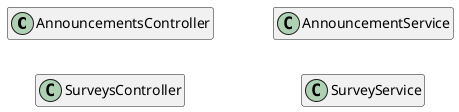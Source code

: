 @startuml
'https://plantuml.com/class-diagram

left to right direction

hide members
hide methods

class AnnouncementsController 
class SurveysController 

class AnnouncementService
class SurveyService

@enduml